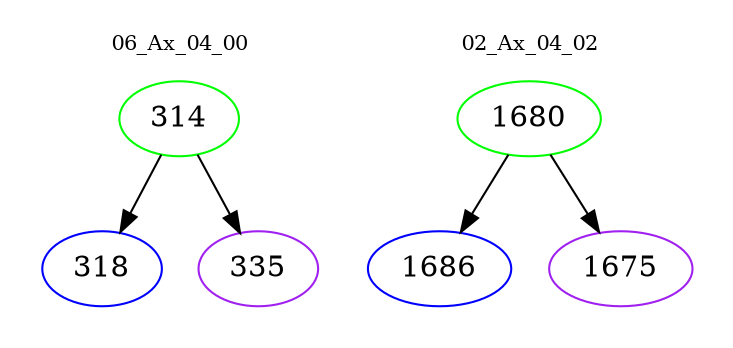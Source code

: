 digraph{
subgraph cluster_0 {
color = white
label = "06_Ax_04_00";
fontsize=10;
T0_314 [label="314", color="green"]
T0_314 -> T0_318 [color="black"]
T0_318 [label="318", color="blue"]
T0_314 -> T0_335 [color="black"]
T0_335 [label="335", color="purple"]
}
subgraph cluster_1 {
color = white
label = "02_Ax_04_02";
fontsize=10;
T1_1680 [label="1680", color="green"]
T1_1680 -> T1_1686 [color="black"]
T1_1686 [label="1686", color="blue"]
T1_1680 -> T1_1675 [color="black"]
T1_1675 [label="1675", color="purple"]
}
}
